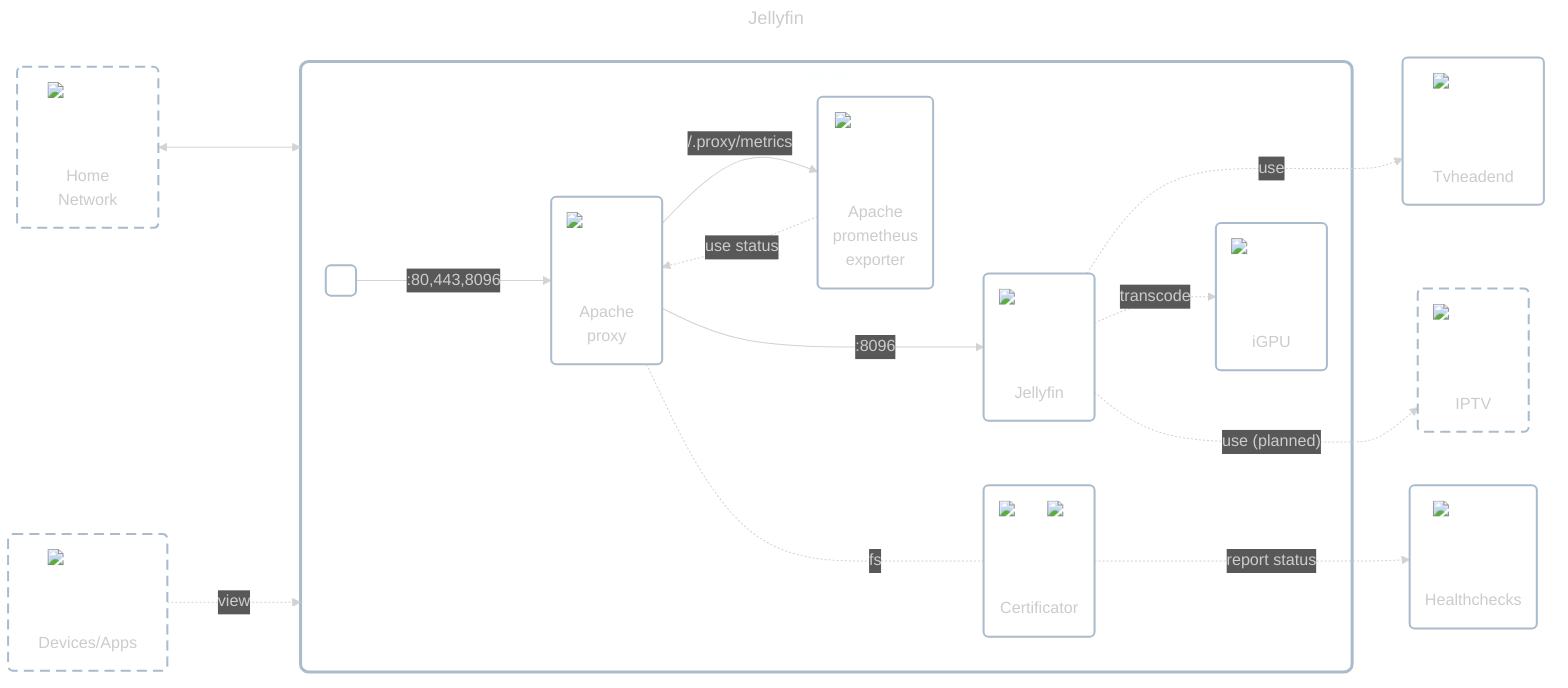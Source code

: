 ---
title: Jellyfin
config:
    theme: dark
---

flowchart LR
    classDef cluster fill:#ffffff00,stroke:#aabbccff,stroke-width:3px,rx:8px,ry:8px;
    classDef node fill:#ffffff00,stroke:#aabbccff,stroke-width:2px,rx:5px,ry:5px;
    classDef dashed_border stroke-dasharray:10 6;

    home_network["<div style='position:relative;width:80px;height:80px;margin:0 auto;margin-bottom:0.1em'><img src='../../../../icons/network.png' style='min-width:80px;max-width:80px' /></div>Home<br/>Network"]
    class home_network dashed_border
    personal_devices["<div style='position:relative;width:80px;height:80px;margin:0 auto;margin-bottom:0.1em'><img src='../../../../icons/personal-devices.png' style='min-width:80px;max-width:80px' /></div>Devices/Apps"]
    class personal_devices dashed_border

    subgraph app_wrapper["Docker"]
        network_interface(" ")
        apache_proxy("<div style='position:relative;width:80px;height:80px;margin:0 auto;margin-bottom:0.5em'><img src='../../../../icons/apache.png' style='min-width:80px;max-width:80px' /></div>Apache<br/>proxy")
        apache_prometheus_exporter("<div style='position:relative;width:80px;height:80px;margin:0 auto;margin-bottom:0.5em'><img src='../../../../icons/apache-prometheus-exporter.png' style='min-width:80px;max-width:80px' /></div>Apache<br/>prometheus<br/>exporter")
        certificator("<div style='position:relative;width:80px;height:80px;margin:0 auto;margin-bottom:1em'><img src='../../../../icons/cronjob.png' style='min-width:32px;max-width:32px;position:absolute;top:0;right:0' /><img src='../../../../icons/lets-encrypt.png' style='min-width:80px;max-width:80px' /></div>Certificator")
        jellyfin("<div style='position:relative;width:80px;height:80px;margin:0 auto;margin-bottom:0.75em'><img src='../../../../icons/jellyfin.png' style='min-width:80px;max-width:80px' /></div>Jellyfin")
        gpu("<div style='position:relative;width:80px;height:80px;margin:0 auto;margin-bottom:0.75em'><img src='../../../../icons/graphics-card.png' style='min-width:80px;max-width:80px' /></div>iGPU")

        network_interface --->|:80,443,8096| apache_proxy --->|:8096| jellyfin
        apache_proxy -->|/.proxy/metrics| apache_prometheus_exporter -.->|use status| apache_proxy
        apache_proxy -..-|fs| certificator
        jellyfin -.->|transcode| gpu
    end

    tvheadend["<div style='position:relative;width:80px;height:80px;margin:0 auto;margin-bottom:0.75em'><img src='../../../../icons/tvheadend.png' style='min-width:80px;max-width:80px' /></div>Tvheadend"]
    iptv("<div style='position:relative;width:80px;height:80px;margin:0 auto;margin-bottom:0.5em'><img src='../../../../icons/old-tv.png' style='min-width:80px;max-width:80px' /></div>IPTV")
    class iptv dashed_border
    healthchecks("<div style='position:relative;width:80px;height:80px;margin:0 auto;margin-bottom:0.5em'><img src='../../../../icons/healthchecks.png' style='min-width:80px;max-width:80px' /></div>Healthchecks")

    gpu ~~~ tvheadend & iptv & healthchecks

    home_network <---> app_wrapper
    personal_devices -..->|view| app_wrapper
    jellyfin -..->|use| tvheadend
    jellyfin -..->|use #40;planned#41;| iptv
    certificator -..->|report status| healthchecks